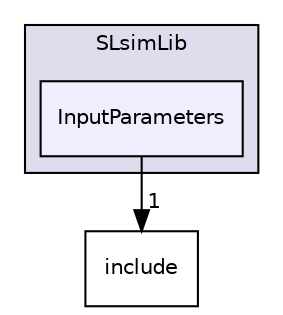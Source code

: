 digraph "SLsimLib/InputParameters" {
  compound=true
  node [ fontsize="10", fontname="Helvetica"];
  edge [ labelfontsize="10", labelfontname="Helvetica"];
  subgraph clusterdir_55925bd33ed9b71a1b473542f7ae7f24 {
    graph [ bgcolor="#ddddee", pencolor="black", label="SLsimLib" fontname="Helvetica", fontsize="10", URL="dir_55925bd33ed9b71a1b473542f7ae7f24.html"]
  dir_a8a1e2e13d9cef1671fbb9bc9b8f0859 [shape=box, label="InputParameters", style="filled", fillcolor="#eeeeff", pencolor="black", URL="dir_a8a1e2e13d9cef1671fbb9bc9b8f0859.html"];
  }
  dir_d255db3c0926674bed0b75f79a4d7ac7 [shape=box label="include" URL="dir_d255db3c0926674bed0b75f79a4d7ac7.html"];
  dir_a8a1e2e13d9cef1671fbb9bc9b8f0859->dir_d255db3c0926674bed0b75f79a4d7ac7 [headlabel="1", labeldistance=1.5 headhref="dir_000012_000011.html"];
}
